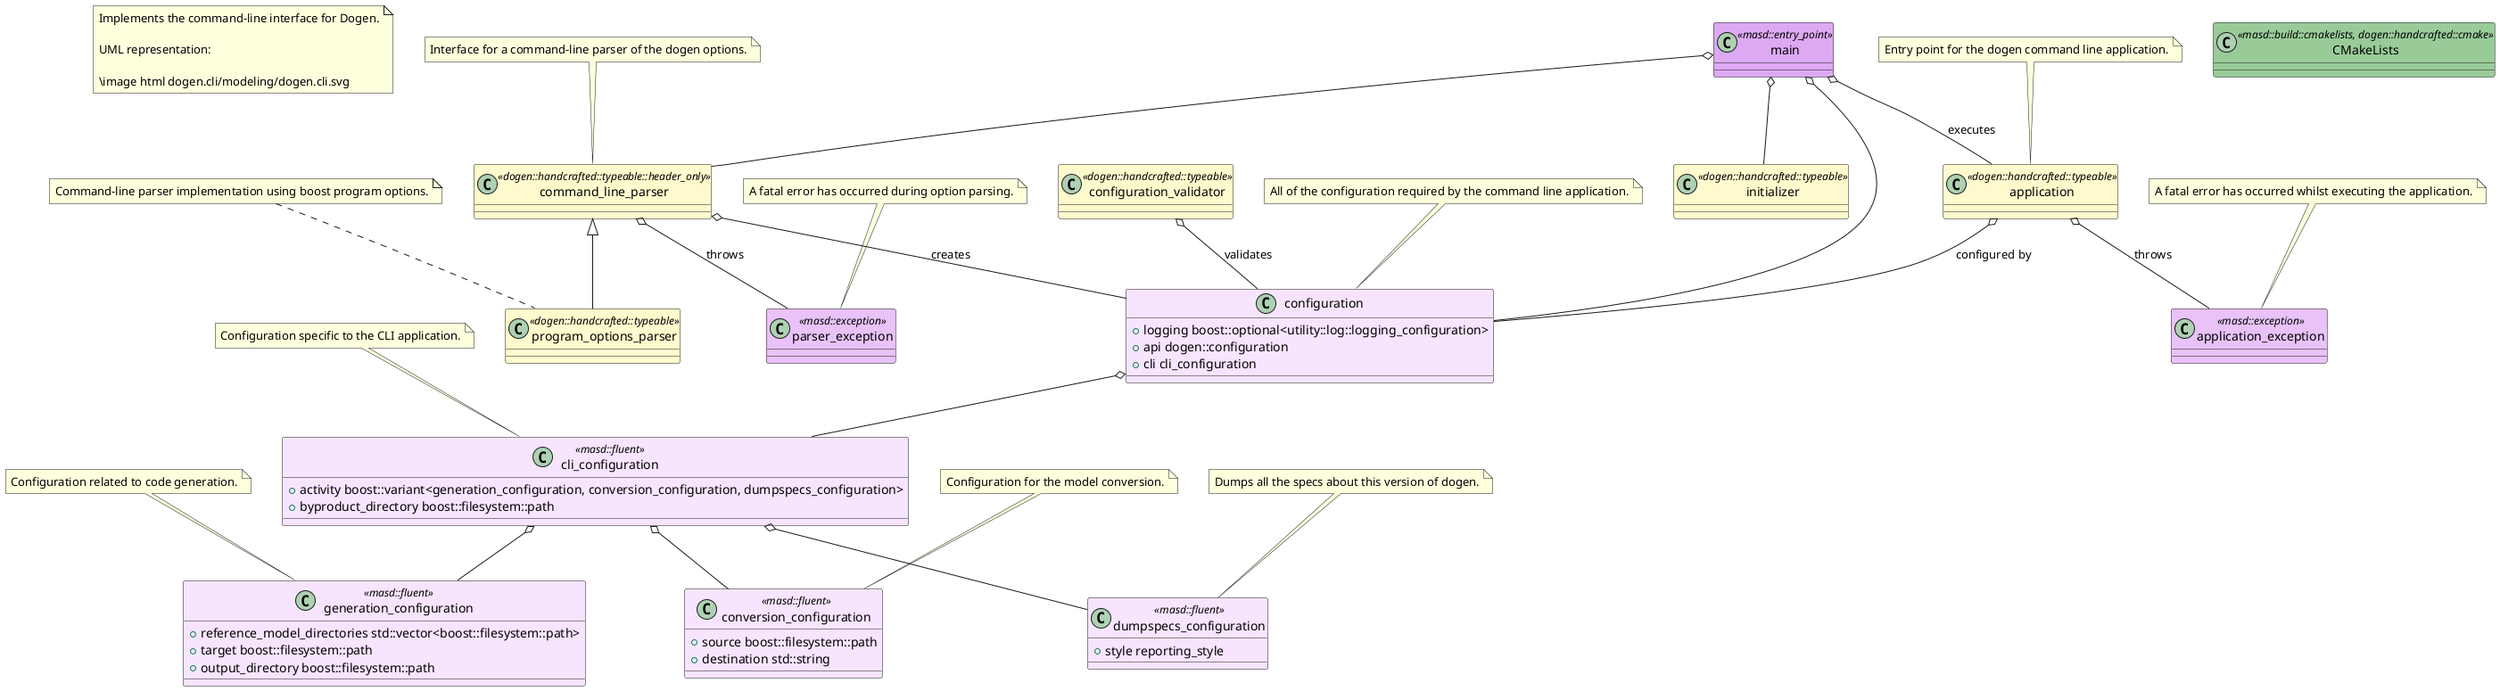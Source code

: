 @startuml
set namespaceSeparator ::
note as N1
Implements the command-line interface for Dogen.

UML representation:

\image html dogen.cli/modeling/dogen.cli.svg
end note

class configuration #F7E5FF {
    +{field} logging boost::optional<utility::log::logging_configuration>
    +{field} api dogen::configuration
    +{field} cli cli_configuration
}

configuration o-- cli_configuration

note top of  configuration
    All of the configuration required by the command line application.
end note

class cli_configuration <<masd::fluent>> #F7E5FF {
    +{field} activity boost::variant<generation_configuration, conversion_configuration, dumpspecs_configuration>
    +{field} byproduct_directory boost::filesystem::path
}

cli_configuration o-- generation_configuration
cli_configuration o-- conversion_configuration
cli_configuration o-- dumpspecs_configuration

note top of  cli_configuration
    Configuration specific to the CLI application.
end note

class generation_configuration <<masd::fluent>> #F7E5FF {
    +{field} reference_model_directories std::vector<boost::filesystem::path>
    +{field} target boost::filesystem::path
    +{field} output_directory boost::filesystem::path
}

note top of  generation_configuration
    Configuration related to code generation.
end note

class conversion_configuration <<masd::fluent>> #F7E5FF {
    +{field} source boost::filesystem::path
    +{field} destination std::string
}

note top of  conversion_configuration
    Configuration for the model conversion.
end note

class dumpspecs_configuration <<masd::fluent>> #F7E5FF {
    +{field} style reporting_style
}

note top of  dumpspecs_configuration
    Dumps all the specs about this version of dogen.
end note

class configuration_validator <<dogen::handcrafted::typeable>> #FFFACD {
}

configuration_validator o-- configuration: validates

class command_line_parser <<dogen::handcrafted::typeable::header_only>> #FFFACD {
}

command_line_parser o-- parser_exception: throws
command_line_parser o-- configuration: creates

note top of  command_line_parser
    Interface for a command-line parser of the dogen options.
end note

class parser_exception <<masd::exception>> #E8C2F8 {
}

note top of  parser_exception
    A fatal error has occurred during option parsing.
end note

class application <<dogen::handcrafted::typeable>> #FFFACD {
}

application o-- application_exception: throws
application o-- configuration: configured by

note top of  application
    Entry point for the dogen command line application.
end note

class application_exception <<masd::exception>> #E8C2F8 {
}

note top of  application_exception
    A fatal error has occurred whilst executing the application.
end note

class program_options_parser <<dogen::handcrafted::typeable>> #FFFACD {
}

command_line_parser <|-- program_options_parser
note top of  program_options_parser
    Command-line parser implementation using boost program options.
end note

class initializer <<dogen::handcrafted::typeable>> #FFFACD {
}

class main <<masd::entry_point>> #DDA9F3 {
}

main o-- command_line_parser
main o-- initializer
main o-- application: executes
main o-- configuration

class CMakeLists <<masd::build::cmakelists, dogen::handcrafted::cmake>> #99CB99 {
}

@enduml
